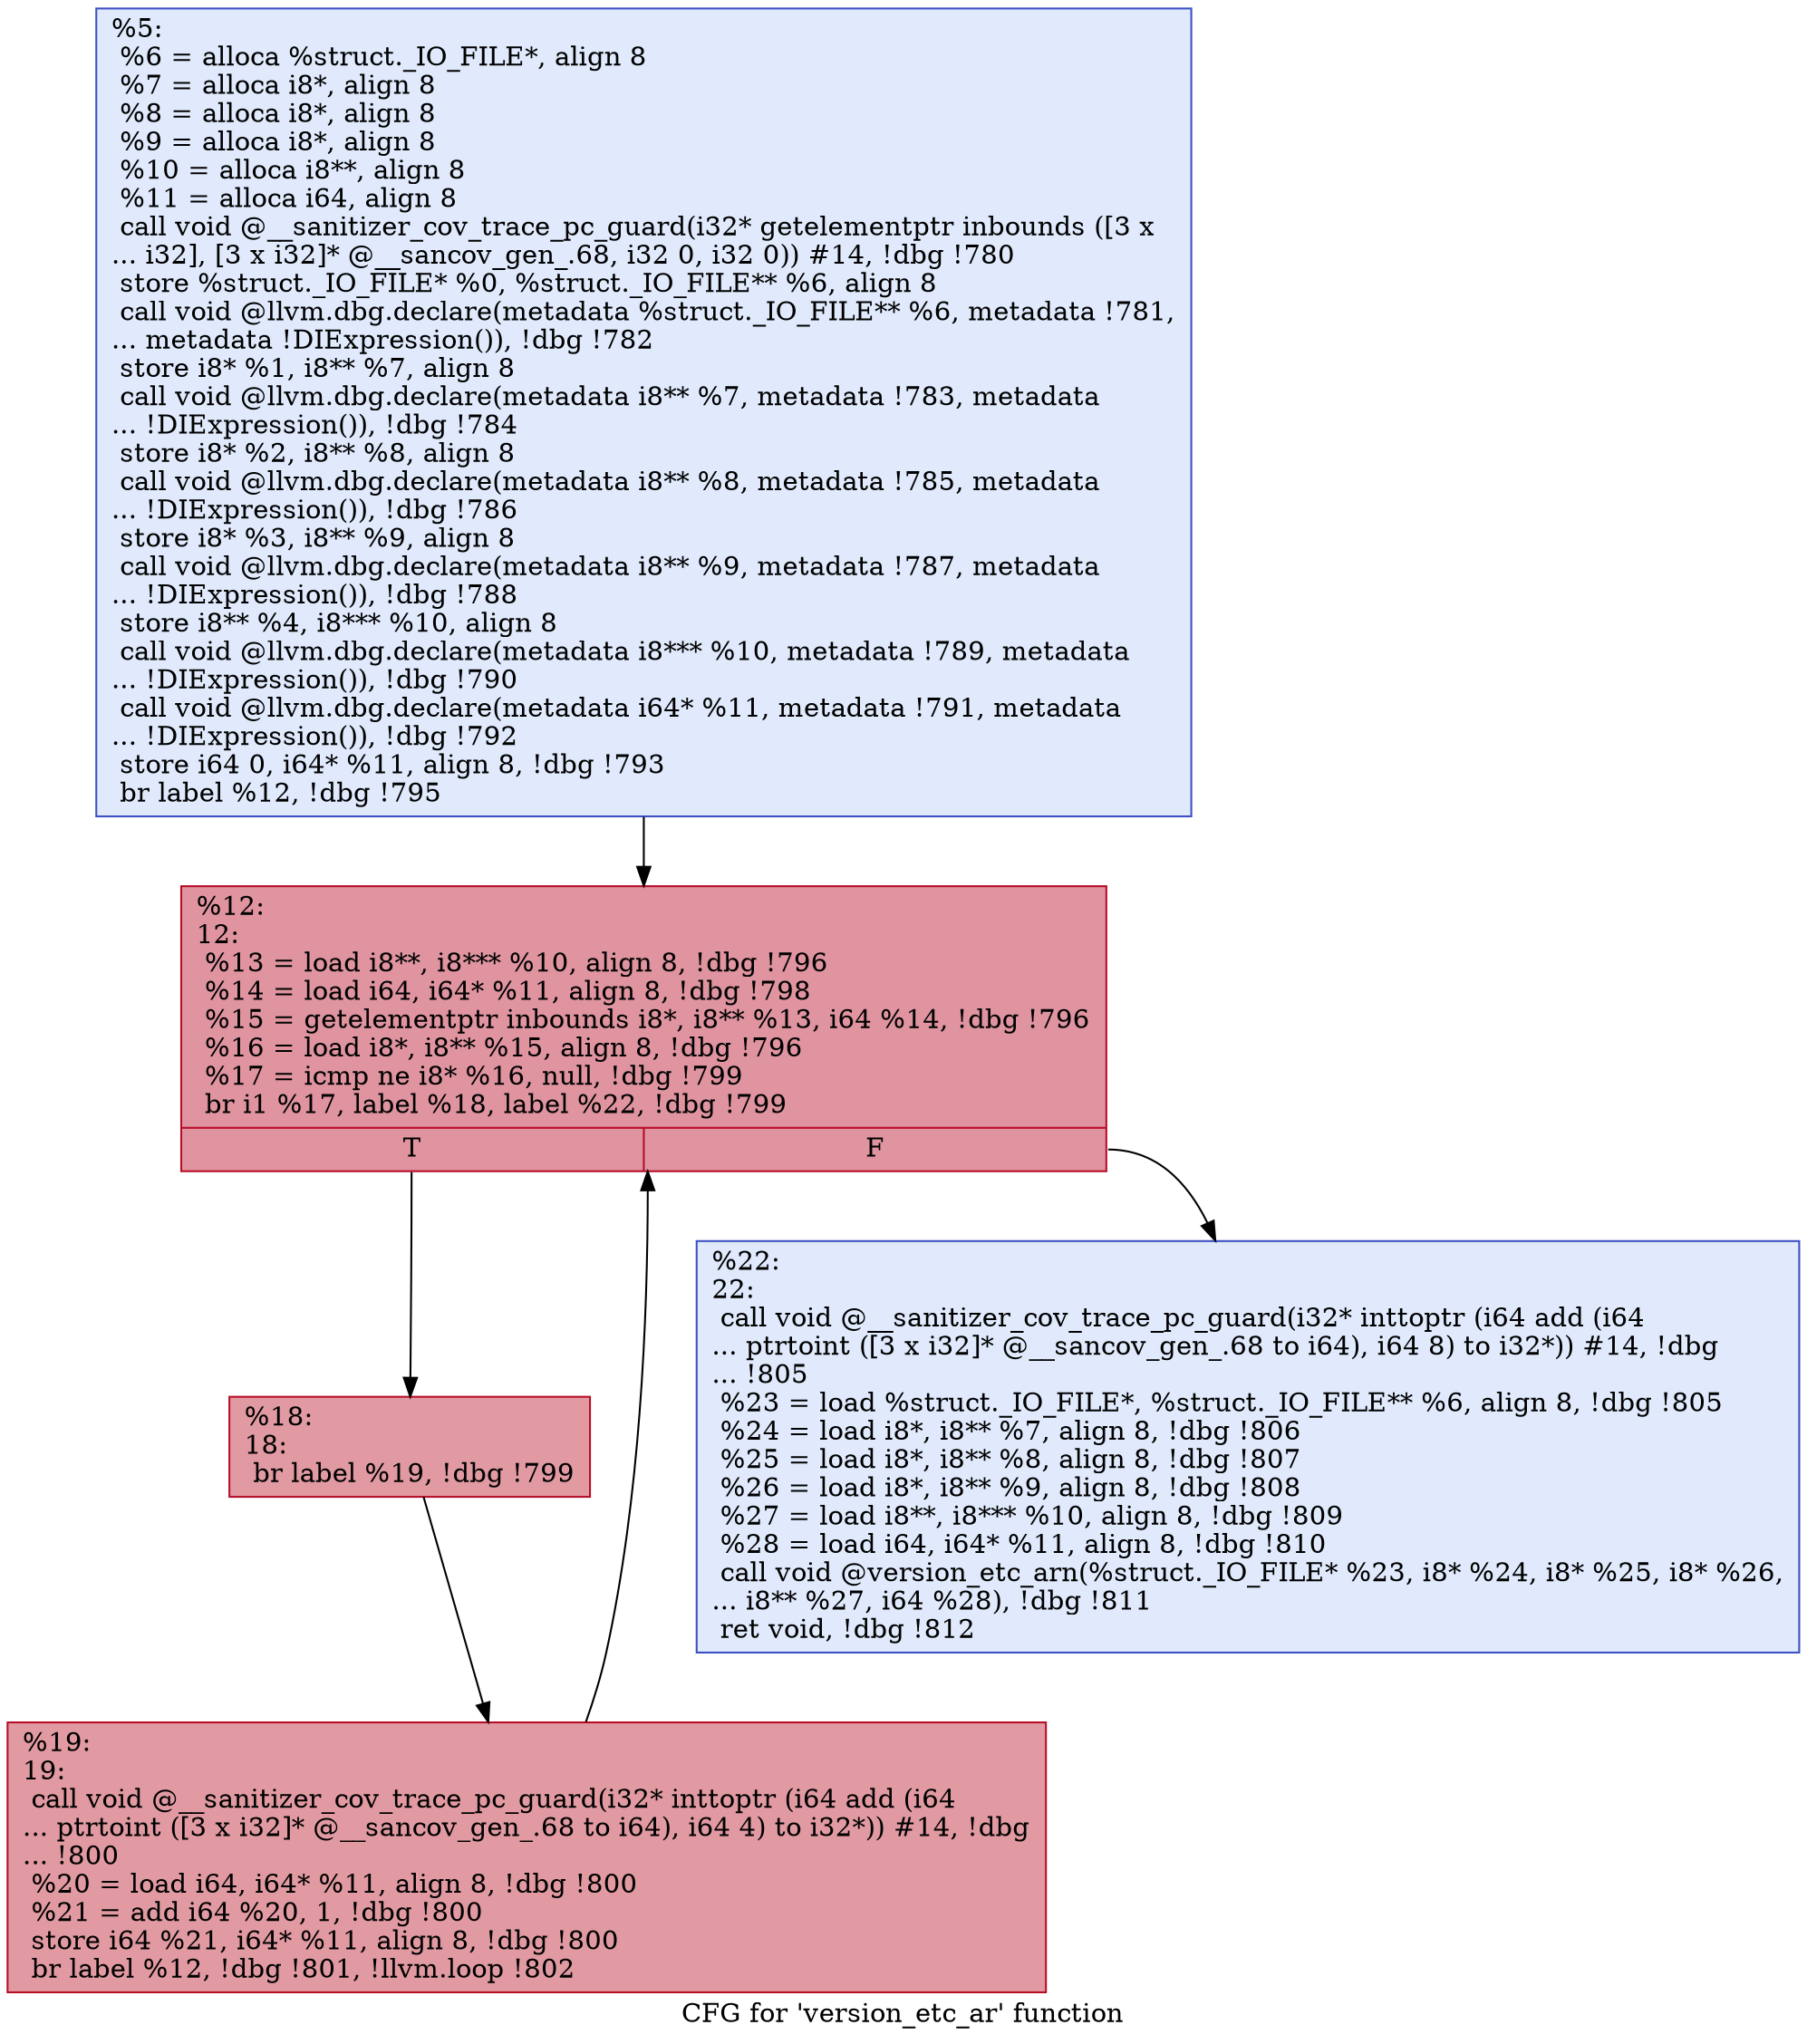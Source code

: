 digraph "CFG for 'version_etc_ar' function" {
	label="CFG for 'version_etc_ar' function";

	Node0x555ee5053720 [shape=record,color="#3d50c3ff", style=filled, fillcolor="#b9d0f970",label="{%5:\l  %6 = alloca %struct._IO_FILE*, align 8\l  %7 = alloca i8*, align 8\l  %8 = alloca i8*, align 8\l  %9 = alloca i8*, align 8\l  %10 = alloca i8**, align 8\l  %11 = alloca i64, align 8\l  call void @__sanitizer_cov_trace_pc_guard(i32* getelementptr inbounds ([3 x\l... i32], [3 x i32]* @__sancov_gen_.68, i32 0, i32 0)) #14, !dbg !780\l  store %struct._IO_FILE* %0, %struct._IO_FILE** %6, align 8\l  call void @llvm.dbg.declare(metadata %struct._IO_FILE** %6, metadata !781,\l... metadata !DIExpression()), !dbg !782\l  store i8* %1, i8** %7, align 8\l  call void @llvm.dbg.declare(metadata i8** %7, metadata !783, metadata\l... !DIExpression()), !dbg !784\l  store i8* %2, i8** %8, align 8\l  call void @llvm.dbg.declare(metadata i8** %8, metadata !785, metadata\l... !DIExpression()), !dbg !786\l  store i8* %3, i8** %9, align 8\l  call void @llvm.dbg.declare(metadata i8** %9, metadata !787, metadata\l... !DIExpression()), !dbg !788\l  store i8** %4, i8*** %10, align 8\l  call void @llvm.dbg.declare(metadata i8*** %10, metadata !789, metadata\l... !DIExpression()), !dbg !790\l  call void @llvm.dbg.declare(metadata i64* %11, metadata !791, metadata\l... !DIExpression()), !dbg !792\l  store i64 0, i64* %11, align 8, !dbg !793\l  br label %12, !dbg !795\l}"];
	Node0x555ee5053720 -> Node0x555ee5053870;
	Node0x555ee5053870 [shape=record,color="#b70d28ff", style=filled, fillcolor="#b70d2870",label="{%12:\l12:                                               \l  %13 = load i8**, i8*** %10, align 8, !dbg !796\l  %14 = load i64, i64* %11, align 8, !dbg !798\l  %15 = getelementptr inbounds i8*, i8** %13, i64 %14, !dbg !796\l  %16 = load i8*, i8** %15, align 8, !dbg !796\l  %17 = icmp ne i8* %16, null, !dbg !799\l  br i1 %17, label %18, label %22, !dbg !799\l|{<s0>T|<s1>F}}"];
	Node0x555ee5053870:s0 -> Node0x555ee50538c0;
	Node0x555ee5053870:s1 -> Node0x555ee5053960;
	Node0x555ee50538c0 [shape=record,color="#b70d28ff", style=filled, fillcolor="#bb1b2c70",label="{%18:\l18:                                               \l  br label %19, !dbg !799\l}"];
	Node0x555ee50538c0 -> Node0x555ee5053910;
	Node0x555ee5053910 [shape=record,color="#b70d28ff", style=filled, fillcolor="#bb1b2c70",label="{%19:\l19:                                               \l  call void @__sanitizer_cov_trace_pc_guard(i32* inttoptr (i64 add (i64\l... ptrtoint ([3 x i32]* @__sancov_gen_.68 to i64), i64 4) to i32*)) #14, !dbg\l... !800\l  %20 = load i64, i64* %11, align 8, !dbg !800\l  %21 = add i64 %20, 1, !dbg !800\l  store i64 %21, i64* %11, align 8, !dbg !800\l  br label %12, !dbg !801, !llvm.loop !802\l}"];
	Node0x555ee5053910 -> Node0x555ee5053870;
	Node0x555ee5053960 [shape=record,color="#3d50c3ff", style=filled, fillcolor="#b9d0f970",label="{%22:\l22:                                               \l  call void @__sanitizer_cov_trace_pc_guard(i32* inttoptr (i64 add (i64\l... ptrtoint ([3 x i32]* @__sancov_gen_.68 to i64), i64 8) to i32*)) #14, !dbg\l... !805\l  %23 = load %struct._IO_FILE*, %struct._IO_FILE** %6, align 8, !dbg !805\l  %24 = load i8*, i8** %7, align 8, !dbg !806\l  %25 = load i8*, i8** %8, align 8, !dbg !807\l  %26 = load i8*, i8** %9, align 8, !dbg !808\l  %27 = load i8**, i8*** %10, align 8, !dbg !809\l  %28 = load i64, i64* %11, align 8, !dbg !810\l  call void @version_etc_arn(%struct._IO_FILE* %23, i8* %24, i8* %25, i8* %26,\l... i8** %27, i64 %28), !dbg !811\l  ret void, !dbg !812\l}"];
}
